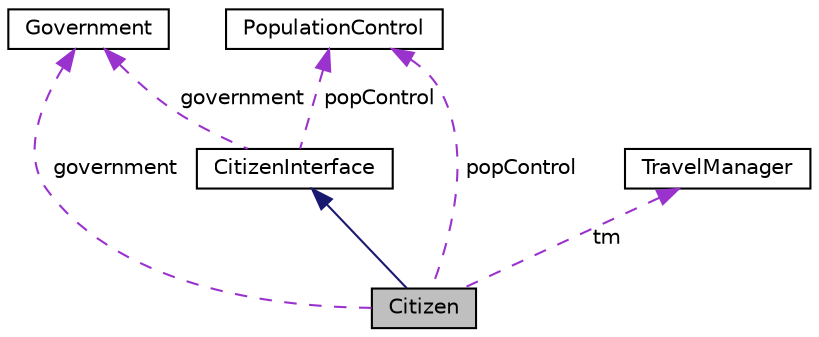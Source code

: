 digraph "Citizen"
{
 // LATEX_PDF_SIZE
  edge [fontname="Helvetica",fontsize="10",labelfontname="Helvetica",labelfontsize="10"];
  node [fontname="Helvetica",fontsize="10",shape=record];
  Node1 [label="Citizen",height=0.2,width=0.4,color="black", fillcolor="grey75", style="filled", fontcolor="black",tooltip="Represents a citizen in the government system."];
  Node2 -> Node1 [dir="back",color="midnightblue",fontsize="10",style="solid"];
  Node2 [label="CitizenInterface",height=0.2,width=0.4,color="black", fillcolor="white", style="filled",URL="$classCitizenInterface.html",tooltip="An abstract base class that defines the interface for Citizen components."];
  Node3 -> Node2 [dir="back",color="darkorchid3",fontsize="10",style="dashed",label=" government" ];
  Node3 [label="Government",height=0.2,width=0.4,color="black", fillcolor="white", style="filled",URL="$classGovernment.html",tooltip="Base class for government sectors implementing Observer pattern for citizen notifications."];
  Node4 -> Node2 [dir="back",color="darkorchid3",fontsize="10",style="dashed",label=" popControl" ];
  Node4 [label="PopulationControl",height=0.2,width=0.4,color="black", fillcolor="white", style="filled",URL="$classPopulationControl.html",tooltip="Class for managing population dynamics in a city."];
  Node3 -> Node1 [dir="back",color="darkorchid3",fontsize="10",style="dashed",label=" government" ];
  Node5 -> Node1 [dir="back",color="darkorchid3",fontsize="10",style="dashed",label=" tm" ];
  Node5 [label="TravelManager",height=0.2,width=0.4,color="black", fillcolor="white", style="filled",URL="$classTravelManager.html",tooltip=" "];
  Node4 -> Node1 [dir="back",color="darkorchid3",fontsize="10",style="dashed",label=" popControl" ];
}
